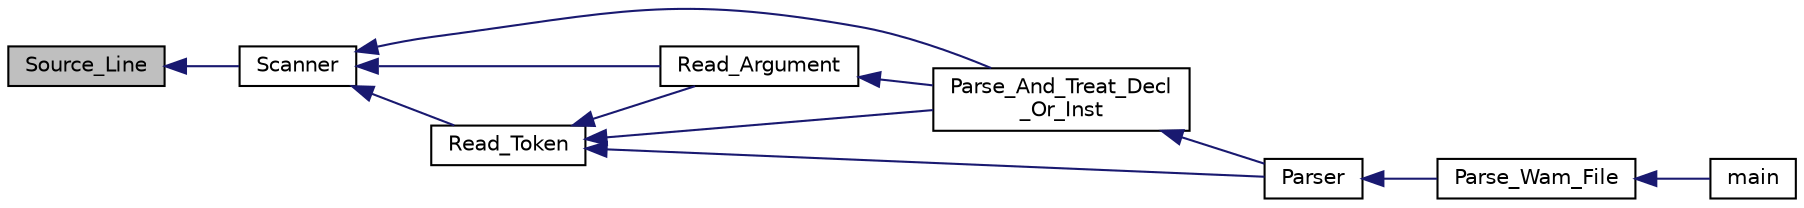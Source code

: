 digraph "Source_Line"
{
  edge [fontname="Helvetica",fontsize="10",labelfontname="Helvetica",labelfontsize="10"];
  node [fontname="Helvetica",fontsize="10",shape=record];
  rankdir="LR";
  Node1 [label="Source_Line",height=0.2,width=0.4,color="black", fillcolor="grey75", style="filled", fontcolor="black"];
  Node1 -> Node2 [dir="back",color="midnightblue",fontsize="10",style="solid"];
  Node2 [label="Scanner",height=0.2,width=0.4,color="black", fillcolor="white", style="filled",URL="$wam__parser_8c.html#a64fdc935c8fc1d423009fe985ae51cc8"];
  Node2 -> Node3 [dir="back",color="midnightblue",fontsize="10",style="solid"];
  Node3 [label="Parse_And_Treat_Decl\l_Or_Inst",height=0.2,width=0.4,color="black", fillcolor="white", style="filled",URL="$wam__parser_8c.html#a14d29063ebbd86cdcfd037234d4e9bef"];
  Node3 -> Node4 [dir="back",color="midnightblue",fontsize="10",style="solid"];
  Node4 [label="Parser",height=0.2,width=0.4,color="black", fillcolor="white", style="filled",URL="$wam__parser_8c.html#ae69e607bd93d255aa8b600bac488c6e9"];
  Node4 -> Node5 [dir="back",color="midnightblue",fontsize="10",style="solid"];
  Node5 [label="Parse_Wam_File",height=0.2,width=0.4,color="black", fillcolor="white", style="filled",URL="$wam__parser_8h.html#a9ac908258500841c7dcfc6adb3ee1f8d"];
  Node5 -> Node6 [dir="back",color="midnightblue",fontsize="10",style="solid"];
  Node6 [label="main",height=0.2,width=0.4,color="black", fillcolor="white", style="filled",URL="$wam2ma_8c.html#a0ddf1224851353fc92bfbff6f499fa97"];
  Node2 -> Node7 [dir="back",color="midnightblue",fontsize="10",style="solid"];
  Node7 [label="Read_Argument",height=0.2,width=0.4,color="black", fillcolor="white", style="filled",URL="$wam__parser_8c.html#aa8a1c1096601e50a475d7f82b41562d9"];
  Node7 -> Node3 [dir="back",color="midnightblue",fontsize="10",style="solid"];
  Node2 -> Node8 [dir="back",color="midnightblue",fontsize="10",style="solid"];
  Node8 [label="Read_Token",height=0.2,width=0.4,color="black", fillcolor="white", style="filled",URL="$wam__parser_8c.html#a9f06f8fc45440614661af1d86d3d6f56"];
  Node8 -> Node4 [dir="back",color="midnightblue",fontsize="10",style="solid"];
  Node8 -> Node3 [dir="back",color="midnightblue",fontsize="10",style="solid"];
  Node8 -> Node7 [dir="back",color="midnightblue",fontsize="10",style="solid"];
}
